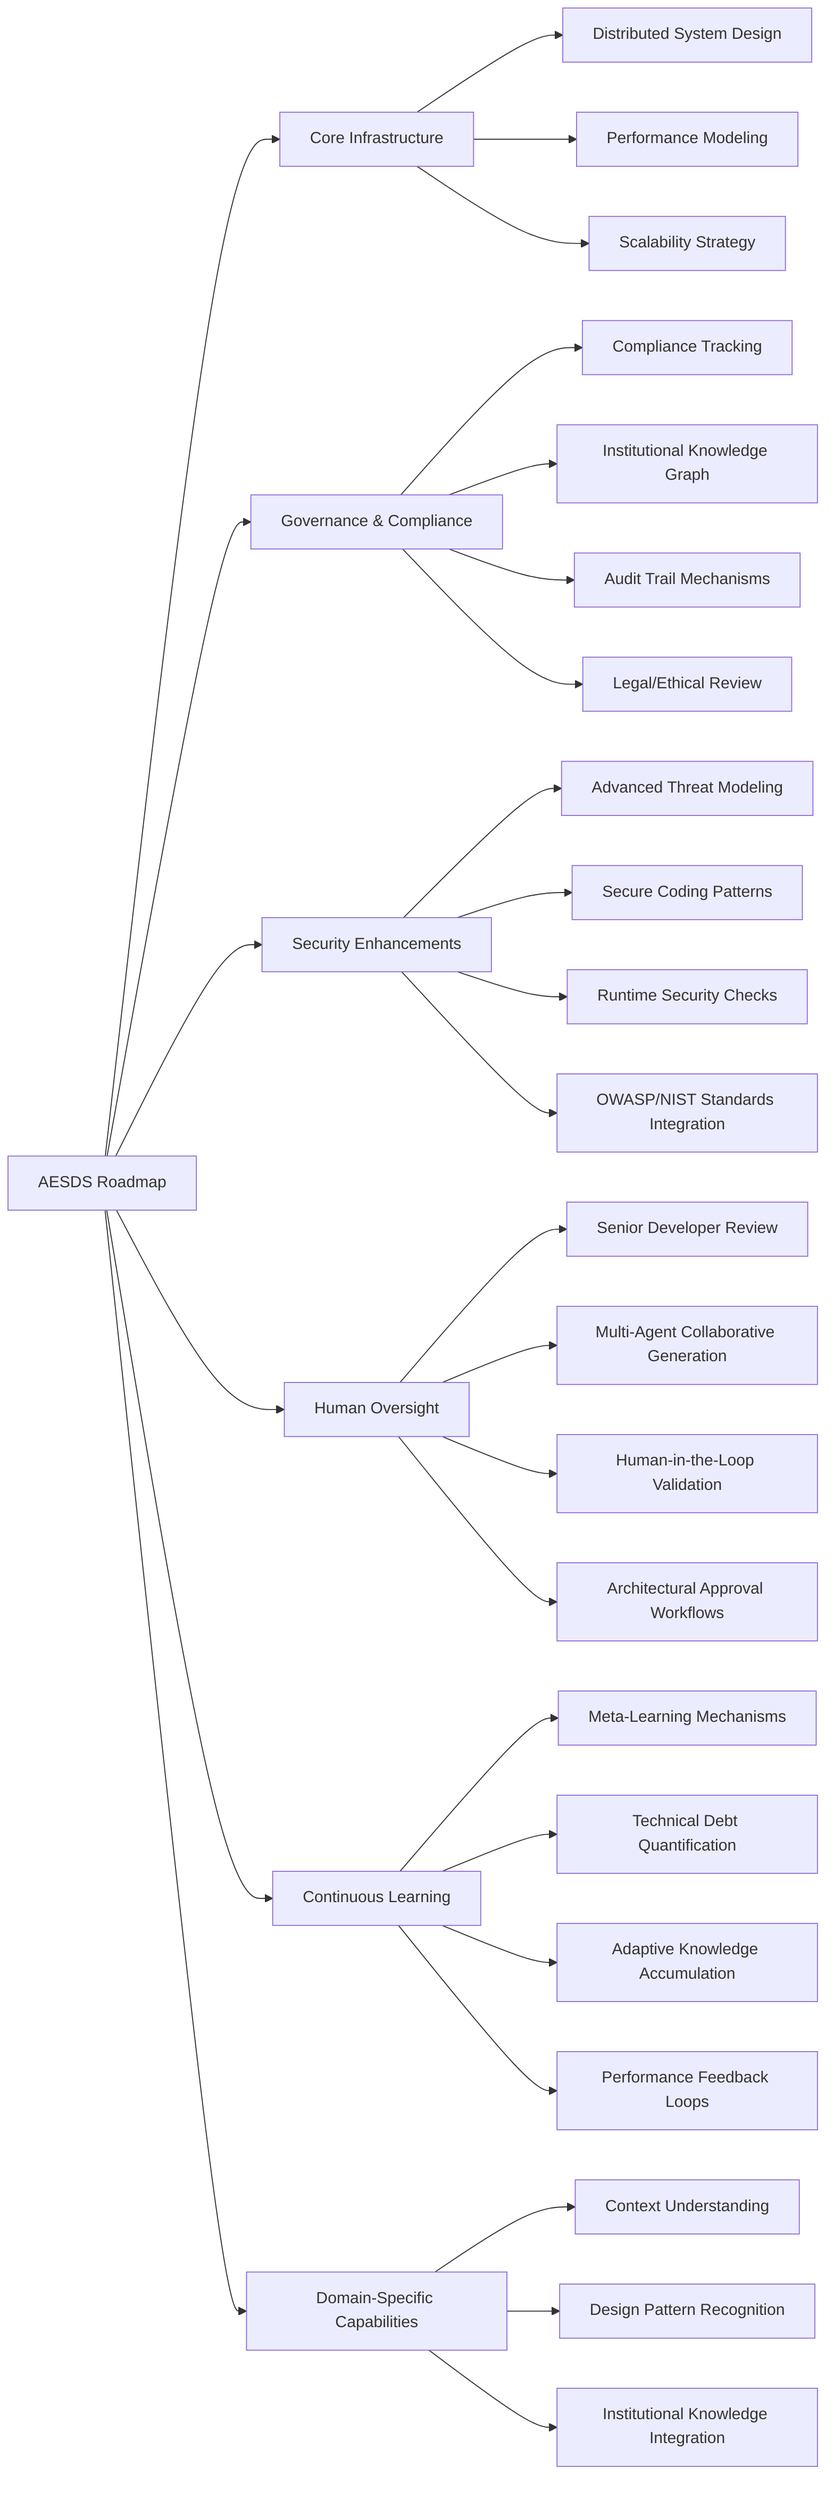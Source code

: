 graph LR
    A[AESDS Roadmap] --> B[Core Infrastructure]
    A --> C[Governance & Compliance]
    A --> D[Security Enhancements]
    A --> E[Human Oversight]
    A --> F[Continuous Learning]

    B --> B1[Distributed System Design]
    B --> B2[Performance Modeling]
    B --> B3[Scalability Strategy]

    C --> C1[Compliance Tracking]
    C --> C2[Institutional Knowledge Graph]
    C --> C3[Audit Trail Mechanisms]
    C --> C4[Legal/Ethical Review]

    D --> D1[Advanced Threat Modeling]
    D --> D2[Secure Coding Patterns]
    D --> D3[Runtime Security Checks]
    D --> D4[OWASP/NIST Standards Integration]

    E --> E1[Senior Developer Review]
    E --> E2[Multi-Agent Collaborative Generation]
    E --> E3[Human-in-the-Loop Validation]
    E --> E4[Architectural Approval Workflows]

    F --> F1[Meta-Learning Mechanisms]
    F --> F2[Technical Debt Quantification]
    F --> F3[Adaptive Knowledge Accumulation]
    F --> F4[Performance Feedback Loops]

    A --> G[Domain-Specific Capabilities]
    G --> G1[Context Understanding]
    G --> G2[Design Pattern Recognition]
    G --> G3[Institutional Knowledge Integration]